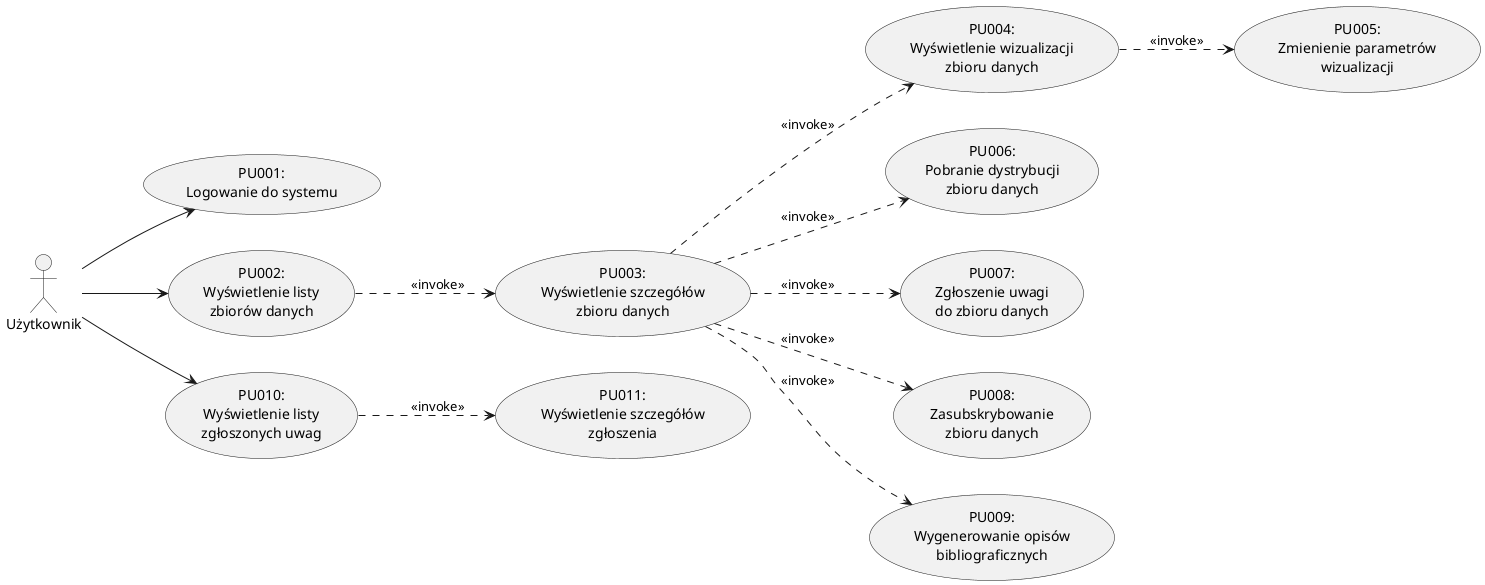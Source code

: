 @startuml Uzytkownik
left to right direction

actor "Użytkownik" as User

usecase "PU001:\nLogowanie do systemu" as PU001
usecase "PU002:\nWyświetlenie listy\nzbiorów danych" as PU002
usecase "PU003:\nWyświetlenie szczegółów\nzbioru danych" as PU003
usecase "PU004:\nWyświetlenie wizualizacji\nzbioru danych" as PU004
usecase "PU005:\nZmienienie parametrów\nwizualizacji" as PU005
usecase "PU006:\nPobranie dystrybucji\nzbioru danych" as PU006
usecase "PU007:\nZgłoszenie uwagi\ndo zbioru danych" as PU007
usecase "PU008:\nZasubskrybowanie\nzbioru danych" as PU008
usecase "PU009:\nWygenerowanie opisów\nbibliograficznych" as PU009
usecase "PU010:\nWyświetlenie listy\nzgłoszonych uwag" as PU010
usecase "PU011:\nWyświetlenie szczegółów\nzgłoszenia" as PU011

User --> PU001
User --> PU002
User --> PU010

PU002 ..> PU003 : <<invoke>>
PU003 ..> PU004 : <<invoke>>
PU003 ..> PU007 : <<invoke>>
PU003 ..> PU008 : <<invoke>>
PU003 ..> PU006 : <<invoke>>
PU003 ..> PU009 : <<invoke>>
PU004 ..> PU005 : <<invoke>>

PU010 ..> PU011 : <<invoke>>

@enduml